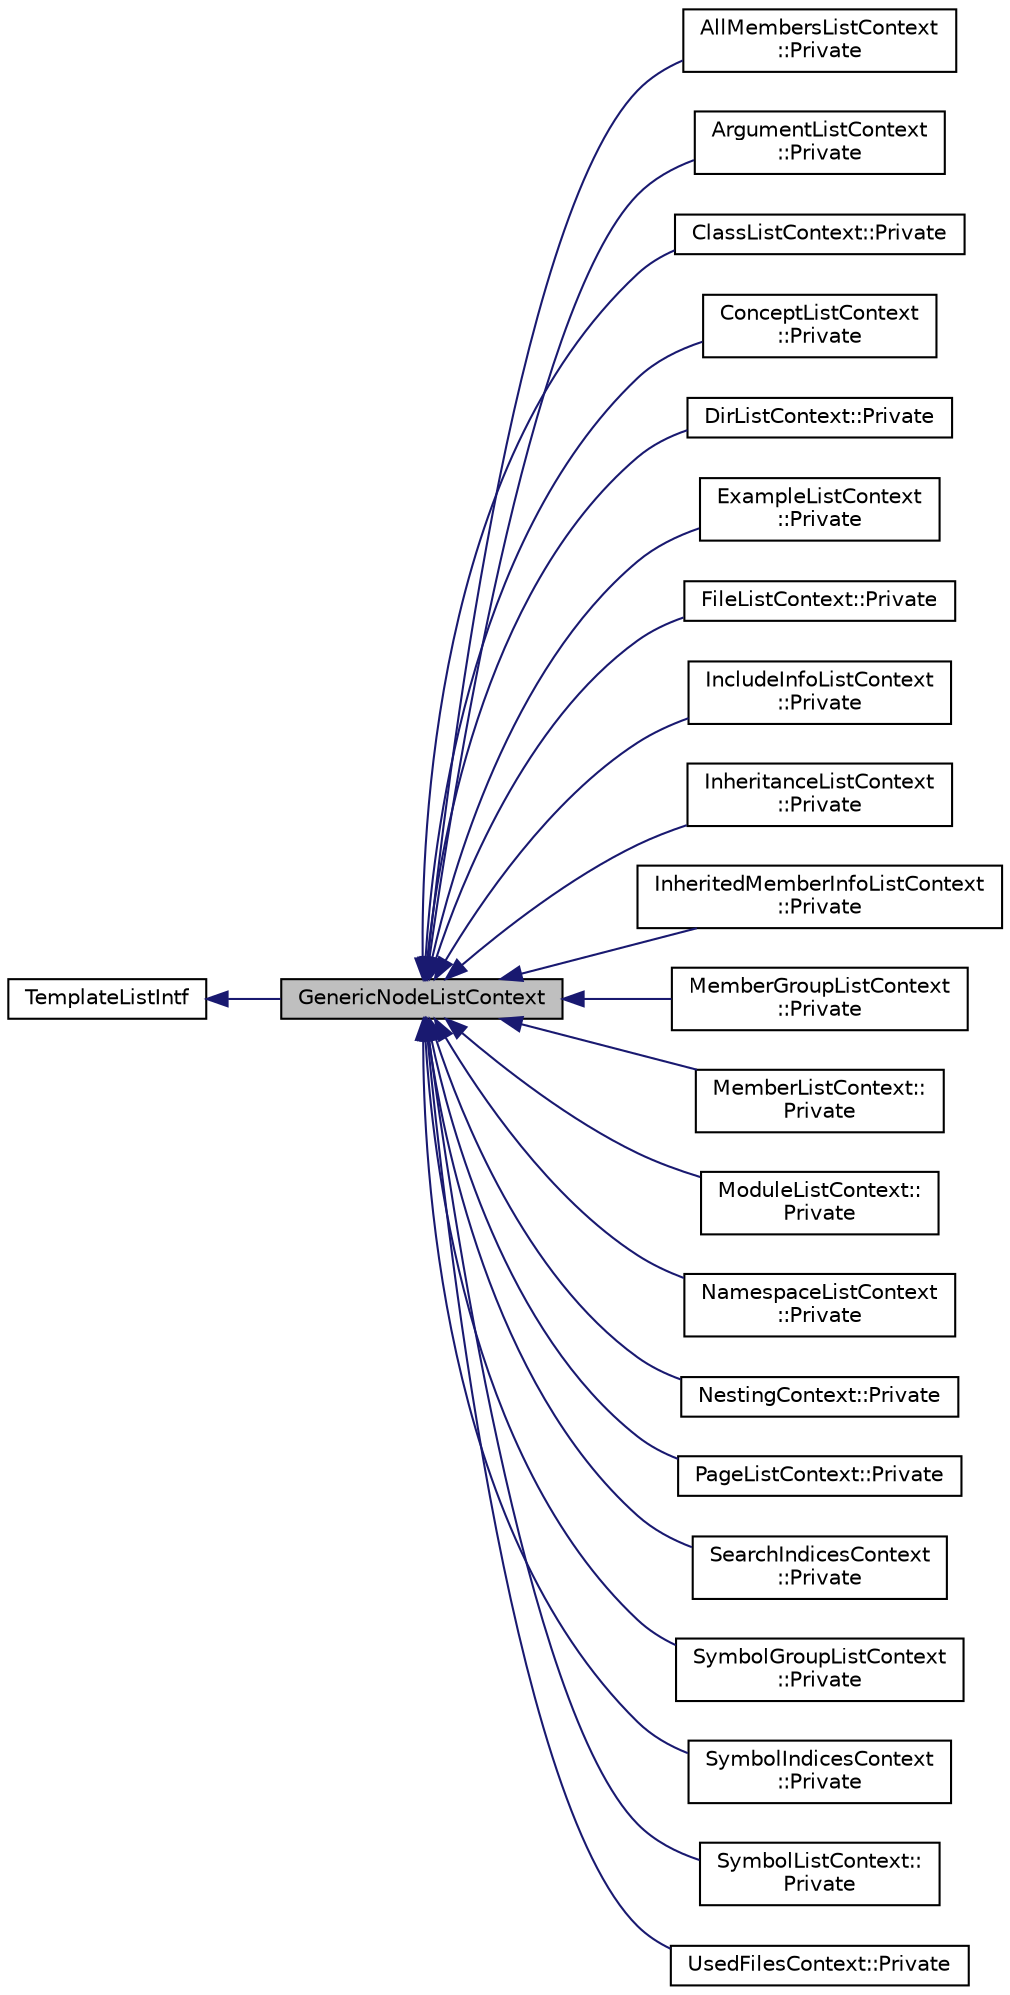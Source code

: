 digraph "GenericNodeListContext"
{
 // INTERACTIVE_SVG=YES
 // LATEX_PDF_SIZE
  edge [fontname="Helvetica",fontsize="10",labelfontname="Helvetica",labelfontsize="10"];
  node [fontname="Helvetica",fontsize="10",shape=record];
  rankdir="LR";
  Node1 [label="GenericNodeListContext",height=0.2,width=0.4,color="black", fillcolor="grey75", style="filled", fontcolor="black",tooltip="standard template list implementation"];
  Node2 -> Node1 [dir="back",color="midnightblue",fontsize="10",style="solid",fontname="Helvetica"];
  Node2 [label="TemplateListIntf",height=0.2,width=0.4,color="black", fillcolor="white", style="filled",URL="$d6/d88/class_template_list_intf.html",tooltip="Abstract read-only interface for a context value of type list."];
  Node1 -> Node3 [dir="back",color="midnightblue",fontsize="10",style="solid",fontname="Helvetica"];
  Node3 [label="AllMembersListContext\l::Private",height=0.2,width=0.4,color="black", fillcolor="white", style="filled",URL="$d6/db0/class_all_members_list_context_1_1_private.html",tooltip=" "];
  Node1 -> Node4 [dir="back",color="midnightblue",fontsize="10",style="solid",fontname="Helvetica"];
  Node4 [label="ArgumentListContext\l::Private",height=0.2,width=0.4,color="black", fillcolor="white", style="filled",URL="$d7/dc4/class_argument_list_context_1_1_private.html",tooltip=" "];
  Node1 -> Node5 [dir="back",color="midnightblue",fontsize="10",style="solid",fontname="Helvetica"];
  Node5 [label="ClassListContext::Private",height=0.2,width=0.4,color="black", fillcolor="white", style="filled",URL="$d4/d4e/class_class_list_context_1_1_private.html",tooltip=" "];
  Node1 -> Node6 [dir="back",color="midnightblue",fontsize="10",style="solid",fontname="Helvetica"];
  Node6 [label="ConceptListContext\l::Private",height=0.2,width=0.4,color="black", fillcolor="white", style="filled",URL="$d3/d67/class_concept_list_context_1_1_private.html",tooltip=" "];
  Node1 -> Node7 [dir="back",color="midnightblue",fontsize="10",style="solid",fontname="Helvetica"];
  Node7 [label="DirListContext::Private",height=0.2,width=0.4,color="black", fillcolor="white", style="filled",URL="$d7/d7d/class_dir_list_context_1_1_private.html",tooltip=" "];
  Node1 -> Node8 [dir="back",color="midnightblue",fontsize="10",style="solid",fontname="Helvetica"];
  Node8 [label="ExampleListContext\l::Private",height=0.2,width=0.4,color="black", fillcolor="white", style="filled",URL="$da/d6f/class_example_list_context_1_1_private.html",tooltip=" "];
  Node1 -> Node9 [dir="back",color="midnightblue",fontsize="10",style="solid",fontname="Helvetica"];
  Node9 [label="FileListContext::Private",height=0.2,width=0.4,color="black", fillcolor="white", style="filled",URL="$d1/d6e/class_file_list_context_1_1_private.html",tooltip=" "];
  Node1 -> Node10 [dir="back",color="midnightblue",fontsize="10",style="solid",fontname="Helvetica"];
  Node10 [label="IncludeInfoListContext\l::Private",height=0.2,width=0.4,color="black", fillcolor="white", style="filled",URL="$dc/d85/class_include_info_list_context_1_1_private.html",tooltip=" "];
  Node1 -> Node11 [dir="back",color="midnightblue",fontsize="10",style="solid",fontname="Helvetica"];
  Node11 [label="InheritanceListContext\l::Private",height=0.2,width=0.4,color="black", fillcolor="white", style="filled",URL="$d3/dfa/class_inheritance_list_context_1_1_private.html",tooltip=" "];
  Node1 -> Node12 [dir="back",color="midnightblue",fontsize="10",style="solid",fontname="Helvetica"];
  Node12 [label="InheritedMemberInfoListContext\l::Private",height=0.2,width=0.4,color="black", fillcolor="white", style="filled",URL="$d0/de8/class_inherited_member_info_list_context_1_1_private.html",tooltip=" "];
  Node1 -> Node13 [dir="back",color="midnightblue",fontsize="10",style="solid",fontname="Helvetica"];
  Node13 [label="MemberGroupListContext\l::Private",height=0.2,width=0.4,color="black", fillcolor="white", style="filled",URL="$d3/d09/class_member_group_list_context_1_1_private.html",tooltip=" "];
  Node1 -> Node14 [dir="back",color="midnightblue",fontsize="10",style="solid",fontname="Helvetica"];
  Node14 [label="MemberListContext::\lPrivate",height=0.2,width=0.4,color="black", fillcolor="white", style="filled",URL="$df/db1/class_member_list_context_1_1_private.html",tooltip=" "];
  Node1 -> Node15 [dir="back",color="midnightblue",fontsize="10",style="solid",fontname="Helvetica"];
  Node15 [label="ModuleListContext::\lPrivate",height=0.2,width=0.4,color="black", fillcolor="white", style="filled",URL="$da/d0c/class_module_list_context_1_1_private.html",tooltip=" "];
  Node1 -> Node16 [dir="back",color="midnightblue",fontsize="10",style="solid",fontname="Helvetica"];
  Node16 [label="NamespaceListContext\l::Private",height=0.2,width=0.4,color="black", fillcolor="white", style="filled",URL="$d1/d49/class_namespace_list_context_1_1_private.html",tooltip=" "];
  Node1 -> Node17 [dir="back",color="midnightblue",fontsize="10",style="solid",fontname="Helvetica"];
  Node17 [label="NestingContext::Private",height=0.2,width=0.4,color="black", fillcolor="white", style="filled",URL="$d7/db8/class_nesting_context_1_1_private.html",tooltip=" "];
  Node1 -> Node18 [dir="back",color="midnightblue",fontsize="10",style="solid",fontname="Helvetica"];
  Node18 [label="PageListContext::Private",height=0.2,width=0.4,color="black", fillcolor="white", style="filled",URL="$dc/d0a/class_page_list_context_1_1_private.html",tooltip=" "];
  Node1 -> Node19 [dir="back",color="midnightblue",fontsize="10",style="solid",fontname="Helvetica"];
  Node19 [label="SearchIndicesContext\l::Private",height=0.2,width=0.4,color="black", fillcolor="white", style="filled",URL="$d7/d01/class_search_indices_context_1_1_private.html",tooltip=" "];
  Node1 -> Node20 [dir="back",color="midnightblue",fontsize="10",style="solid",fontname="Helvetica"];
  Node20 [label="SymbolGroupListContext\l::Private",height=0.2,width=0.4,color="black", fillcolor="white", style="filled",URL="$d4/d0d/class_symbol_group_list_context_1_1_private.html",tooltip=" "];
  Node1 -> Node21 [dir="back",color="midnightblue",fontsize="10",style="solid",fontname="Helvetica"];
  Node21 [label="SymbolIndicesContext\l::Private",height=0.2,width=0.4,color="black", fillcolor="white", style="filled",URL="$d6/d8b/class_symbol_indices_context_1_1_private.html",tooltip=" "];
  Node1 -> Node22 [dir="back",color="midnightblue",fontsize="10",style="solid",fontname="Helvetica"];
  Node22 [label="SymbolListContext::\lPrivate",height=0.2,width=0.4,color="black", fillcolor="white", style="filled",URL="$da/d36/class_symbol_list_context_1_1_private.html",tooltip=" "];
  Node1 -> Node23 [dir="back",color="midnightblue",fontsize="10",style="solid",fontname="Helvetica"];
  Node23 [label="UsedFilesContext::Private",height=0.2,width=0.4,color="black", fillcolor="white", style="filled",URL="$db/da0/class_used_files_context_1_1_private.html",tooltip=" "];
}
